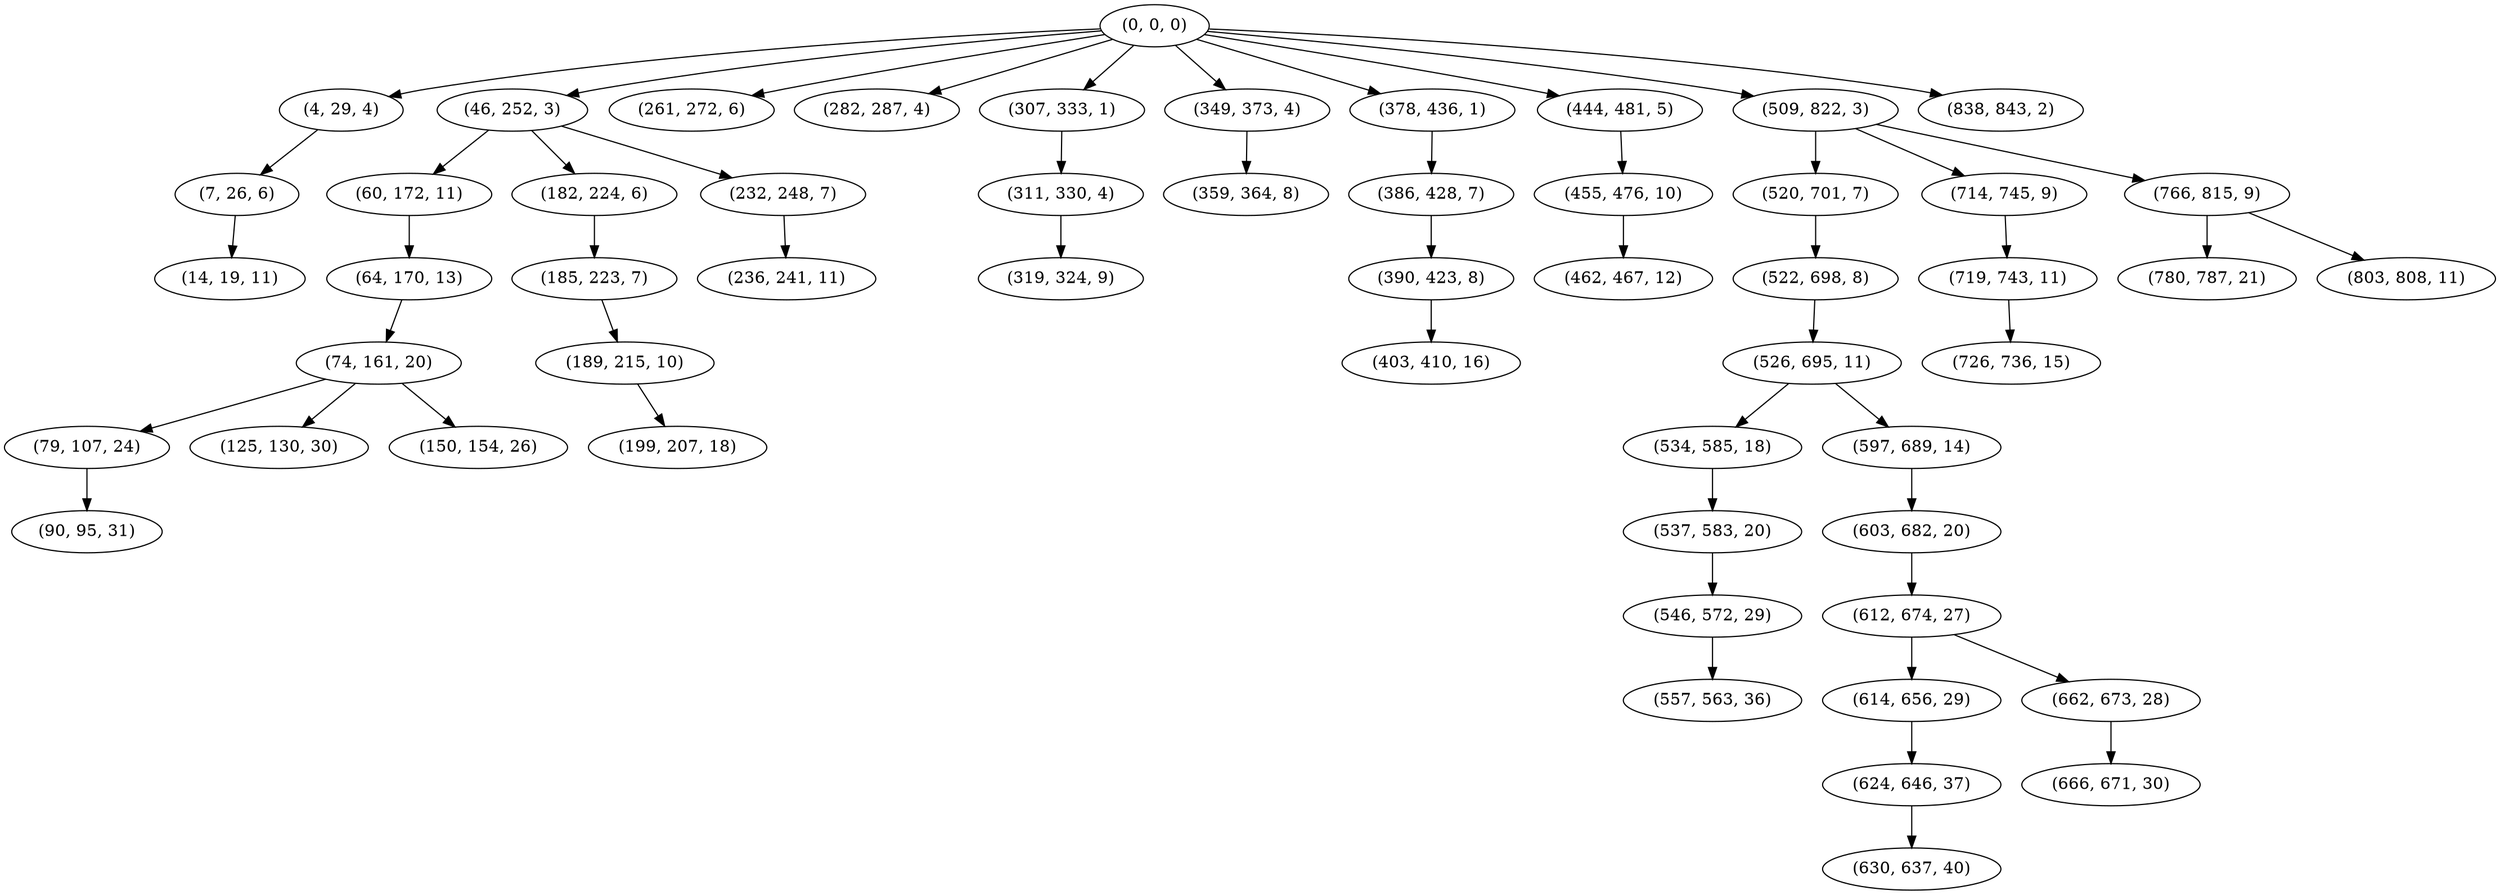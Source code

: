 digraph tree {
    "(0, 0, 0)";
    "(4, 29, 4)";
    "(7, 26, 6)";
    "(14, 19, 11)";
    "(46, 252, 3)";
    "(60, 172, 11)";
    "(64, 170, 13)";
    "(74, 161, 20)";
    "(79, 107, 24)";
    "(90, 95, 31)";
    "(125, 130, 30)";
    "(150, 154, 26)";
    "(182, 224, 6)";
    "(185, 223, 7)";
    "(189, 215, 10)";
    "(199, 207, 18)";
    "(232, 248, 7)";
    "(236, 241, 11)";
    "(261, 272, 6)";
    "(282, 287, 4)";
    "(307, 333, 1)";
    "(311, 330, 4)";
    "(319, 324, 9)";
    "(349, 373, 4)";
    "(359, 364, 8)";
    "(378, 436, 1)";
    "(386, 428, 7)";
    "(390, 423, 8)";
    "(403, 410, 16)";
    "(444, 481, 5)";
    "(455, 476, 10)";
    "(462, 467, 12)";
    "(509, 822, 3)";
    "(520, 701, 7)";
    "(522, 698, 8)";
    "(526, 695, 11)";
    "(534, 585, 18)";
    "(537, 583, 20)";
    "(546, 572, 29)";
    "(557, 563, 36)";
    "(597, 689, 14)";
    "(603, 682, 20)";
    "(612, 674, 27)";
    "(614, 656, 29)";
    "(624, 646, 37)";
    "(630, 637, 40)";
    "(662, 673, 28)";
    "(666, 671, 30)";
    "(714, 745, 9)";
    "(719, 743, 11)";
    "(726, 736, 15)";
    "(766, 815, 9)";
    "(780, 787, 21)";
    "(803, 808, 11)";
    "(838, 843, 2)";
    "(0, 0, 0)" -> "(4, 29, 4)";
    "(0, 0, 0)" -> "(46, 252, 3)";
    "(0, 0, 0)" -> "(261, 272, 6)";
    "(0, 0, 0)" -> "(282, 287, 4)";
    "(0, 0, 0)" -> "(307, 333, 1)";
    "(0, 0, 0)" -> "(349, 373, 4)";
    "(0, 0, 0)" -> "(378, 436, 1)";
    "(0, 0, 0)" -> "(444, 481, 5)";
    "(0, 0, 0)" -> "(509, 822, 3)";
    "(0, 0, 0)" -> "(838, 843, 2)";
    "(4, 29, 4)" -> "(7, 26, 6)";
    "(7, 26, 6)" -> "(14, 19, 11)";
    "(46, 252, 3)" -> "(60, 172, 11)";
    "(46, 252, 3)" -> "(182, 224, 6)";
    "(46, 252, 3)" -> "(232, 248, 7)";
    "(60, 172, 11)" -> "(64, 170, 13)";
    "(64, 170, 13)" -> "(74, 161, 20)";
    "(74, 161, 20)" -> "(79, 107, 24)";
    "(74, 161, 20)" -> "(125, 130, 30)";
    "(74, 161, 20)" -> "(150, 154, 26)";
    "(79, 107, 24)" -> "(90, 95, 31)";
    "(182, 224, 6)" -> "(185, 223, 7)";
    "(185, 223, 7)" -> "(189, 215, 10)";
    "(189, 215, 10)" -> "(199, 207, 18)";
    "(232, 248, 7)" -> "(236, 241, 11)";
    "(307, 333, 1)" -> "(311, 330, 4)";
    "(311, 330, 4)" -> "(319, 324, 9)";
    "(349, 373, 4)" -> "(359, 364, 8)";
    "(378, 436, 1)" -> "(386, 428, 7)";
    "(386, 428, 7)" -> "(390, 423, 8)";
    "(390, 423, 8)" -> "(403, 410, 16)";
    "(444, 481, 5)" -> "(455, 476, 10)";
    "(455, 476, 10)" -> "(462, 467, 12)";
    "(509, 822, 3)" -> "(520, 701, 7)";
    "(509, 822, 3)" -> "(714, 745, 9)";
    "(509, 822, 3)" -> "(766, 815, 9)";
    "(520, 701, 7)" -> "(522, 698, 8)";
    "(522, 698, 8)" -> "(526, 695, 11)";
    "(526, 695, 11)" -> "(534, 585, 18)";
    "(526, 695, 11)" -> "(597, 689, 14)";
    "(534, 585, 18)" -> "(537, 583, 20)";
    "(537, 583, 20)" -> "(546, 572, 29)";
    "(546, 572, 29)" -> "(557, 563, 36)";
    "(597, 689, 14)" -> "(603, 682, 20)";
    "(603, 682, 20)" -> "(612, 674, 27)";
    "(612, 674, 27)" -> "(614, 656, 29)";
    "(612, 674, 27)" -> "(662, 673, 28)";
    "(614, 656, 29)" -> "(624, 646, 37)";
    "(624, 646, 37)" -> "(630, 637, 40)";
    "(662, 673, 28)" -> "(666, 671, 30)";
    "(714, 745, 9)" -> "(719, 743, 11)";
    "(719, 743, 11)" -> "(726, 736, 15)";
    "(766, 815, 9)" -> "(780, 787, 21)";
    "(766, 815, 9)" -> "(803, 808, 11)";
}
